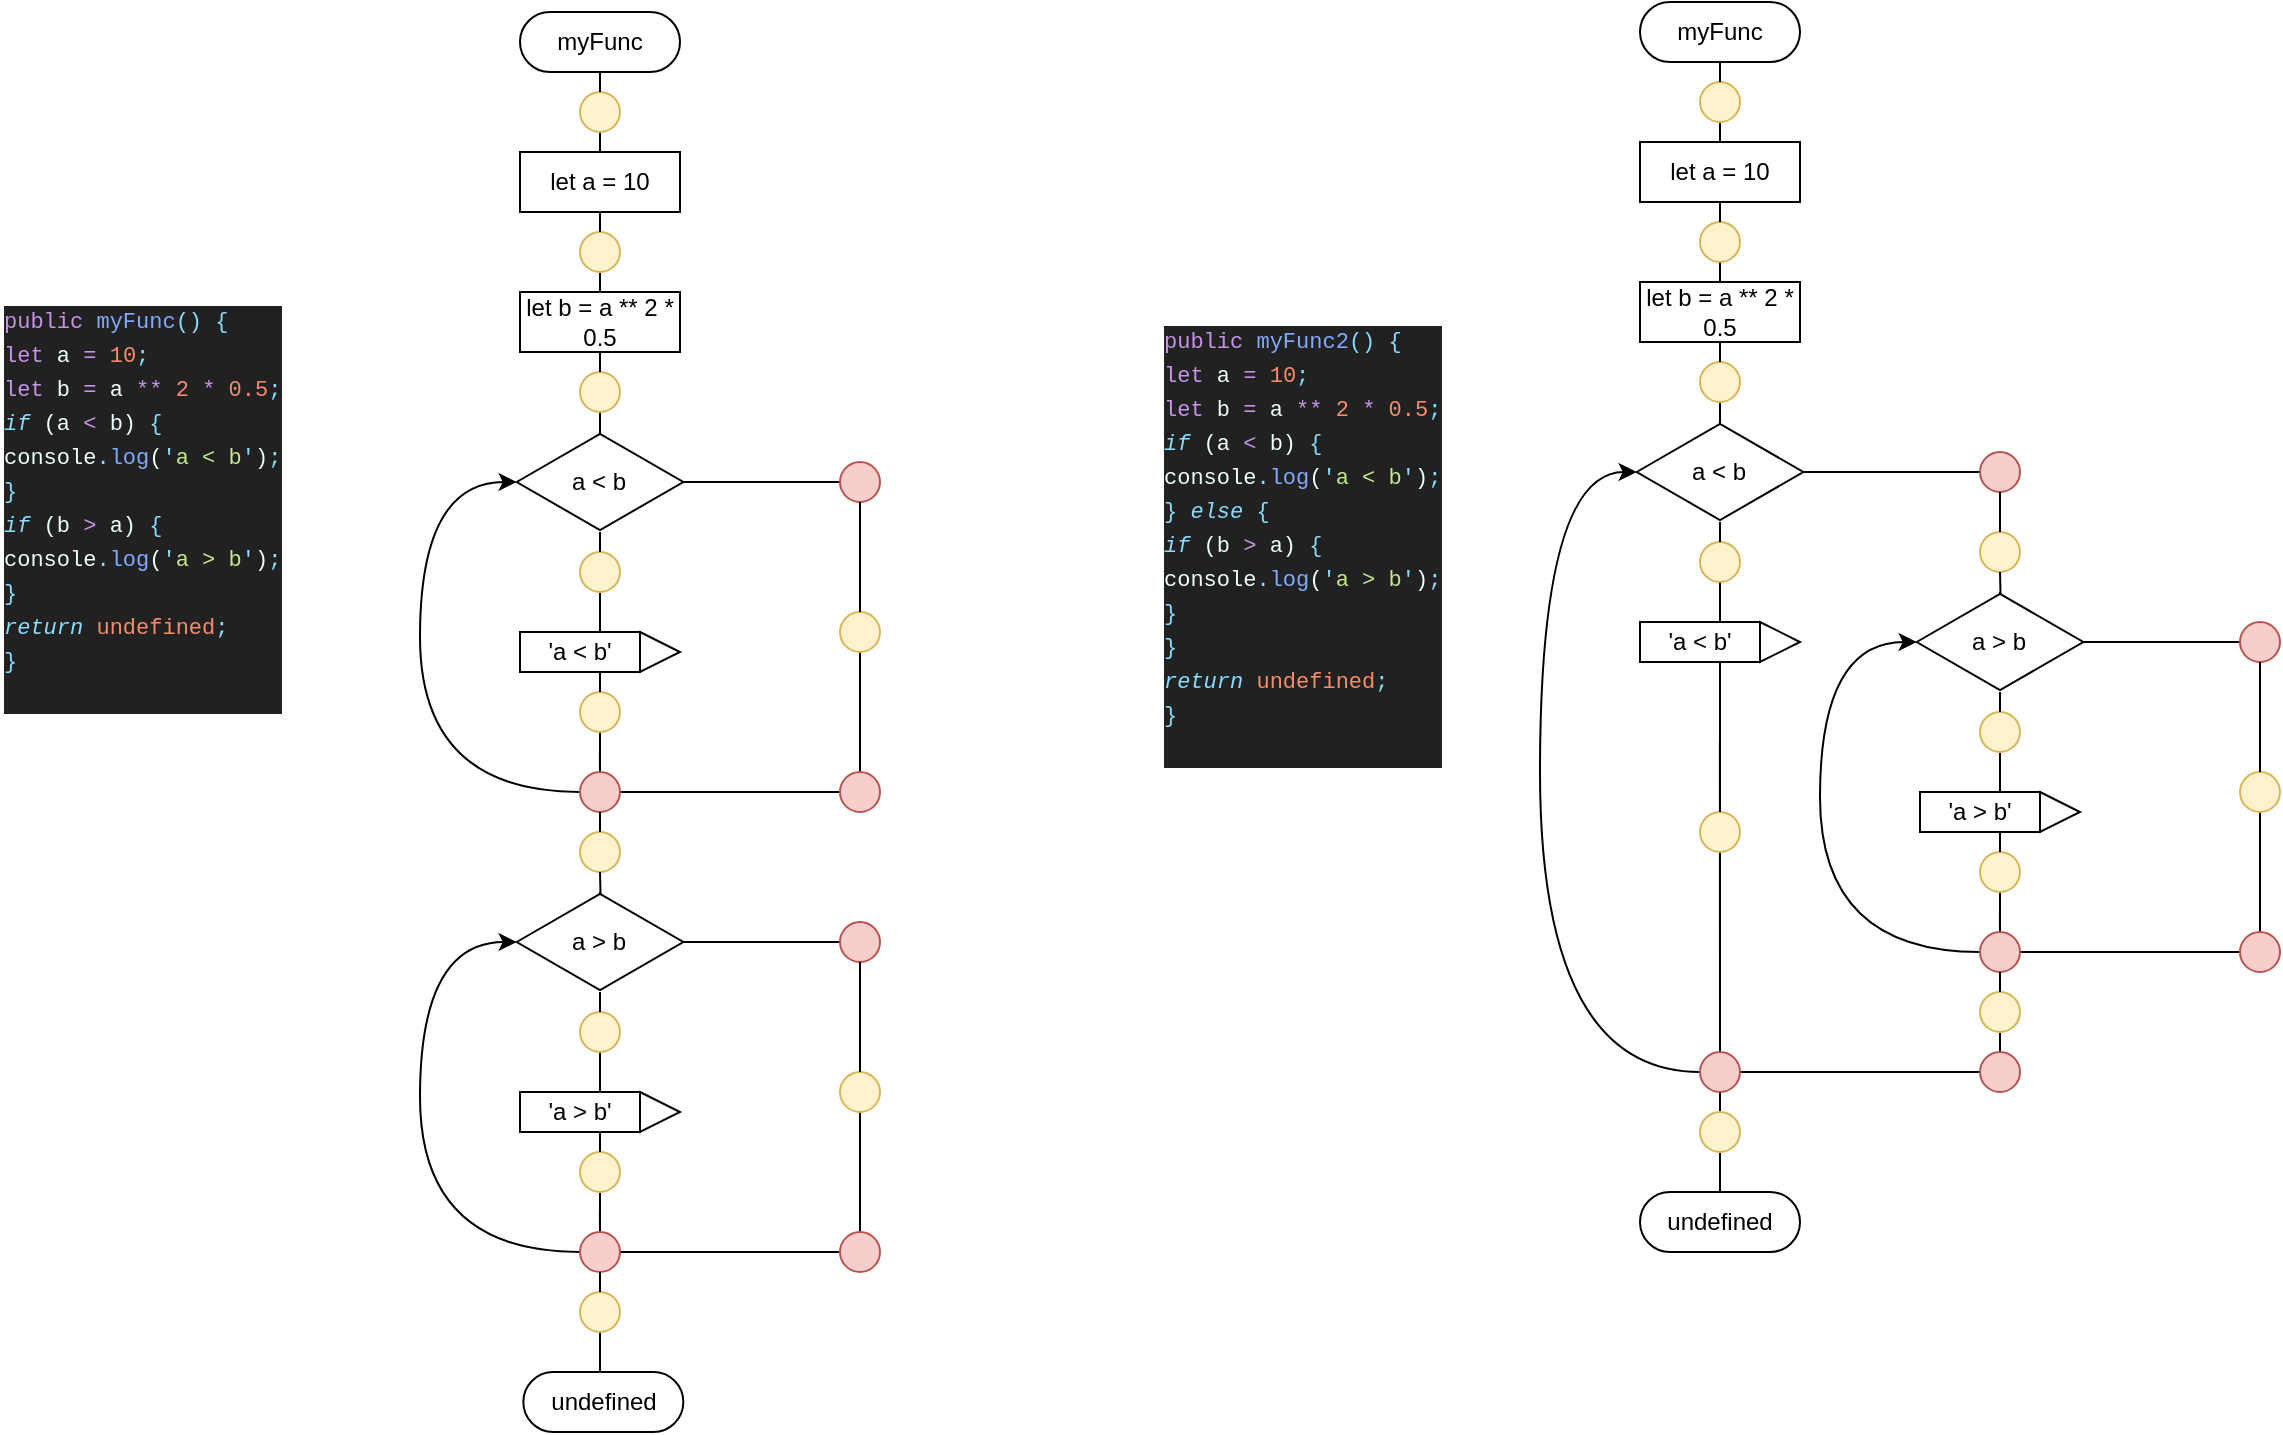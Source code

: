 <mxfile version="14.5.1" type="device"><diagram id="MIdpsOa_3Gf27ojqqPYq" name="Страница 1"><mxGraphModel dx="763" dy="550" grid="1" gridSize="10" guides="1" tooltips="1" connect="1" arrows="1" fold="1" page="1" pageScale="1" pageWidth="827" pageHeight="1169" math="0" shadow="0"><root><mxCell id="0"/><mxCell id="1" parent="0"/><mxCell id="DIQ6RDoOqXOrWwITK0I9-19" value="&lt;br&gt;" style="text;html=1;align=center;verticalAlign=middle;resizable=0;points=[];autosize=1;" vertex="1" parent="1"><mxGeometry x="240" y="540" width="20" height="20" as="geometry"/></mxCell><mxCell id="DIQ6RDoOqXOrWwITK0I9-24" style="edgeStyle=orthogonalEdgeStyle;rounded=0;orthogonalLoop=1;jettySize=auto;html=1;endArrow=none;endFill=0;" edge="1" parent="1" source="DIQ6RDoOqXOrWwITK0I9-25" target="DIQ6RDoOqXOrWwITK0I9-23"><mxGeometry relative="1" as="geometry"/></mxCell><mxCell id="DIQ6RDoOqXOrWwITK0I9-22" value="myFunc" style="rounded=1;whiteSpace=wrap;html=1;arcSize=50;" vertex="1" parent="1"><mxGeometry x="440" y="410" width="80" height="30" as="geometry"/></mxCell><mxCell id="DIQ6RDoOqXOrWwITK0I9-23" value="let a = 10" style="rounded=0;whiteSpace=wrap;html=1;" vertex="1" parent="1"><mxGeometry x="440" y="480" width="80" height="30" as="geometry"/></mxCell><mxCell id="DIQ6RDoOqXOrWwITK0I9-25" value="" style="ellipse;whiteSpace=wrap;html=1;aspect=fixed;fillColor=#fff2cc;strokeColor=#d6b656;" vertex="1" parent="1"><mxGeometry x="470" y="450" width="20" height="20" as="geometry"/></mxCell><mxCell id="DIQ6RDoOqXOrWwITK0I9-26" style="edgeStyle=orthogonalEdgeStyle;rounded=0;orthogonalLoop=1;jettySize=auto;html=1;endArrow=none;endFill=0;" edge="1" parent="1" source="DIQ6RDoOqXOrWwITK0I9-22" target="DIQ6RDoOqXOrWwITK0I9-25"><mxGeometry relative="1" as="geometry"><mxPoint x="480.0" y="440" as="sourcePoint"/><mxPoint x="480.0" y="480" as="targetPoint"/><Array as="points"><mxPoint x="480" y="440"/><mxPoint x="480" y="440"/></Array></mxGeometry></mxCell><mxCell id="DIQ6RDoOqXOrWwITK0I9-31" style="edgeStyle=orthogonalEdgeStyle;rounded=0;orthogonalLoop=1;jettySize=auto;html=1;endArrow=none;endFill=0;" edge="1" parent="1" source="DIQ6RDoOqXOrWwITK0I9-33" target="DIQ6RDoOqXOrWwITK0I9-32"><mxGeometry relative="1" as="geometry"/></mxCell><mxCell id="DIQ6RDoOqXOrWwITK0I9-32" value="let b = a ** 2 * 0.5" style="rounded=0;whiteSpace=wrap;html=1;" vertex="1" parent="1"><mxGeometry x="440" y="550" width="80" height="30" as="geometry"/></mxCell><mxCell id="DIQ6RDoOqXOrWwITK0I9-33" value="" style="ellipse;whiteSpace=wrap;html=1;aspect=fixed;fillColor=#fff2cc;strokeColor=#d6b656;" vertex="1" parent="1"><mxGeometry x="470" y="520" width="20" height="20" as="geometry"/></mxCell><mxCell id="DIQ6RDoOqXOrWwITK0I9-34" style="edgeStyle=orthogonalEdgeStyle;rounded=0;orthogonalLoop=1;jettySize=auto;html=1;endArrow=none;endFill=0;" edge="1" parent="1" target="DIQ6RDoOqXOrWwITK0I9-33"><mxGeometry relative="1" as="geometry"><mxPoint x="480.01" y="510" as="sourcePoint"/><mxPoint x="480.0" y="550" as="targetPoint"/><Array as="points"><mxPoint x="480" y="510"/><mxPoint x="480" y="510"/></Array></mxGeometry></mxCell><mxCell id="DIQ6RDoOqXOrWwITK0I9-37" style="edgeStyle=orthogonalEdgeStyle;rounded=0;orthogonalLoop=1;jettySize=auto;html=1;endArrow=none;endFill=0;" edge="1" parent="1" source="DIQ6RDoOqXOrWwITK0I9-35" target="DIQ6RDoOqXOrWwITK0I9-21"><mxGeometry relative="1" as="geometry"/></mxCell><mxCell id="DIQ6RDoOqXOrWwITK0I9-35" value="" style="ellipse;whiteSpace=wrap;html=1;aspect=fixed;fillColor=#fff2cc;strokeColor=#d6b656;" vertex="1" parent="1"><mxGeometry x="470" y="590" width="20" height="20" as="geometry"/></mxCell><mxCell id="DIQ6RDoOqXOrWwITK0I9-36" style="edgeStyle=orthogonalEdgeStyle;rounded=0;orthogonalLoop=1;jettySize=auto;html=1;endArrow=none;endFill=0;" edge="1" parent="1" target="DIQ6RDoOqXOrWwITK0I9-35"><mxGeometry relative="1" as="geometry"><mxPoint x="480.01" y="580" as="sourcePoint"/><mxPoint x="480.0" y="620" as="targetPoint"/><Array as="points"><mxPoint x="480" y="580"/><mxPoint x="480" y="580"/></Array></mxGeometry></mxCell><mxCell id="DIQ6RDoOqXOrWwITK0I9-61" value="" style="edgeStyle=orthogonalEdgeStyle;rounded=0;orthogonalLoop=1;jettySize=auto;html=1;endArrow=none;endFill=0;" edge="1" parent="1" source="DIQ6RDoOqXOrWwITK0I9-21"><mxGeometry relative="1" as="geometry"><mxPoint x="601.67" y="645" as="targetPoint"/></mxGeometry></mxCell><mxCell id="DIQ6RDoOqXOrWwITK0I9-21" value="a &amp;lt; b" style="html=1;whiteSpace=wrap;aspect=fixed;shape=isoRectangle;" vertex="1" parent="1"><mxGeometry x="438.34" y="620" width="83.33" height="50" as="geometry"/></mxCell><mxCell id="DIQ6RDoOqXOrWwITK0I9-38" style="edgeStyle=orthogonalEdgeStyle;rounded=0;orthogonalLoop=1;jettySize=auto;html=1;endArrow=none;endFill=0;" edge="1" parent="1" source="DIQ6RDoOqXOrWwITK0I9-40"><mxGeometry relative="1" as="geometry"><mxPoint x="480.0" y="710" as="targetPoint"/></mxGeometry></mxCell><mxCell id="DIQ6RDoOqXOrWwITK0I9-40" value="" style="ellipse;whiteSpace=wrap;html=1;aspect=fixed;fillColor=#fff2cc;strokeColor=#d6b656;" vertex="1" parent="1"><mxGeometry x="470" y="680" width="20" height="20" as="geometry"/></mxCell><mxCell id="DIQ6RDoOqXOrWwITK0I9-41" style="edgeStyle=orthogonalEdgeStyle;rounded=0;orthogonalLoop=1;jettySize=auto;html=1;endArrow=none;endFill=0;" edge="1" parent="1" target="DIQ6RDoOqXOrWwITK0I9-40"><mxGeometry relative="1" as="geometry"><mxPoint x="480.01" y="670" as="sourcePoint"/><mxPoint x="480.0" y="710" as="targetPoint"/><Array as="points"><mxPoint x="480" y="670"/><mxPoint x="480" y="670"/></Array></mxGeometry></mxCell><mxCell id="DIQ6RDoOqXOrWwITK0I9-42" style="edgeStyle=orthogonalEdgeStyle;rounded=0;orthogonalLoop=1;jettySize=auto;html=1;endArrow=none;endFill=0;" edge="1" parent="1" source="DIQ6RDoOqXOrWwITK0I9-43"><mxGeometry relative="1" as="geometry"><mxPoint x="479.952" y="780" as="targetPoint"/></mxGeometry></mxCell><mxCell id="DIQ6RDoOqXOrWwITK0I9-43" value="" style="ellipse;whiteSpace=wrap;html=1;aspect=fixed;fillColor=#fff2cc;strokeColor=#d6b656;" vertex="1" parent="1"><mxGeometry x="470" y="750" width="20" height="20" as="geometry"/></mxCell><mxCell id="DIQ6RDoOqXOrWwITK0I9-44" style="edgeStyle=orthogonalEdgeStyle;rounded=0;orthogonalLoop=1;jettySize=auto;html=1;endArrow=none;endFill=0;" edge="1" parent="1" target="DIQ6RDoOqXOrWwITK0I9-43"><mxGeometry relative="1" as="geometry"><mxPoint x="480.01" y="740" as="sourcePoint"/><mxPoint x="480.0" y="780" as="targetPoint"/><Array as="points"><mxPoint x="480" y="740"/><mxPoint x="480" y="740"/></Array></mxGeometry></mxCell><mxCell id="DIQ6RDoOqXOrWwITK0I9-45" value="'a &amp;lt; b'" style="rounded=0;whiteSpace=wrap;html=1;" vertex="1" parent="1"><mxGeometry x="440" y="720" width="60" height="20" as="geometry"/></mxCell><mxCell id="DIQ6RDoOqXOrWwITK0I9-46" value="" style="triangle;whiteSpace=wrap;html=1;" vertex="1" parent="1"><mxGeometry x="500" y="720" width="20" height="20" as="geometry"/></mxCell><mxCell id="DIQ6RDoOqXOrWwITK0I9-67" style="edgeStyle=orthogonalEdgeStyle;rounded=0;orthogonalLoop=1;jettySize=auto;html=1;endArrow=none;endFill=0;" edge="1" parent="1" source="DIQ6RDoOqXOrWwITK0I9-59" target="DIQ6RDoOqXOrWwITK0I9-66"><mxGeometry relative="1" as="geometry"/></mxCell><mxCell id="DIQ6RDoOqXOrWwITK0I9-68" style="edgeStyle=orthogonalEdgeStyle;orthogonalLoop=1;jettySize=auto;html=1;endArrow=classic;endFill=1;curved=1;" edge="1" parent="1" source="DIQ6RDoOqXOrWwITK0I9-59" target="DIQ6RDoOqXOrWwITK0I9-21"><mxGeometry relative="1" as="geometry"><Array as="points"><mxPoint x="390" y="800"/><mxPoint x="390" y="645"/></Array></mxGeometry></mxCell><mxCell id="DIQ6RDoOqXOrWwITK0I9-59" value="" style="ellipse;whiteSpace=wrap;html=1;aspect=fixed;fillColor=#f8cecc;strokeColor=#b85450;" vertex="1" parent="1"><mxGeometry x="470" y="790" width="20" height="20" as="geometry"/></mxCell><mxCell id="DIQ6RDoOqXOrWwITK0I9-62" value="" style="ellipse;whiteSpace=wrap;html=1;aspect=fixed;fillColor=#f8cecc;strokeColor=#b85450;" vertex="1" parent="1"><mxGeometry x="600" y="635" width="20" height="20" as="geometry"/></mxCell><mxCell id="DIQ6RDoOqXOrWwITK0I9-63" style="edgeStyle=orthogonalEdgeStyle;rounded=0;orthogonalLoop=1;jettySize=auto;html=1;endArrow=none;endFill=0;" edge="1" parent="1" source="DIQ6RDoOqXOrWwITK0I9-64"><mxGeometry relative="1" as="geometry"><mxPoint x="610" y="720" as="targetPoint"/><Array as="points"><mxPoint x="610" y="800"/><mxPoint x="610" y="800"/></Array></mxGeometry></mxCell><mxCell id="DIQ6RDoOqXOrWwITK0I9-64" value="" style="ellipse;whiteSpace=wrap;html=1;aspect=fixed;fillColor=#fff2cc;strokeColor=#d6b656;" vertex="1" parent="1"><mxGeometry x="600" y="710" width="20" height="20" as="geometry"/></mxCell><mxCell id="DIQ6RDoOqXOrWwITK0I9-65" style="edgeStyle=orthogonalEdgeStyle;rounded=0;orthogonalLoop=1;jettySize=auto;html=1;endArrow=none;endFill=0;" edge="1" parent="1" target="DIQ6RDoOqXOrWwITK0I9-64" source="DIQ6RDoOqXOrWwITK0I9-62"><mxGeometry relative="1" as="geometry"><mxPoint x="610.01" y="680" as="sourcePoint"/><mxPoint x="610.0" y="720" as="targetPoint"/><Array as="points"/></mxGeometry></mxCell><mxCell id="DIQ6RDoOqXOrWwITK0I9-66" value="" style="ellipse;whiteSpace=wrap;html=1;aspect=fixed;fillColor=#f8cecc;strokeColor=#b85450;" vertex="1" parent="1"><mxGeometry x="600" y="790" width="20" height="20" as="geometry"/></mxCell><mxCell id="DIQ6RDoOqXOrWwITK0I9-69" value="&lt;meta charset=&quot;utf-8&quot;&gt;&lt;div style=&quot;color: rgb(238, 255, 255); background-color: rgb(33, 33, 33); font-family: menlo, monaco, &amp;quot;courier new&amp;quot;, monospace; font-weight: normal; font-size: 11px; line-height: 17px;&quot;&gt;&lt;div&gt;&lt;span style=&quot;color: #eeffff&quot;&gt;    &lt;/span&gt;&lt;span style=&quot;color: #c792ea&quot;&gt;public&lt;/span&gt;&lt;span style=&quot;color: #eeffff&quot;&gt; &lt;/span&gt;&lt;span style=&quot;color: #82aaff&quot;&gt;myFunc&lt;/span&gt;&lt;span style=&quot;color: #89ddff&quot;&gt;()&lt;/span&gt;&lt;span style=&quot;color: #eeffff&quot;&gt; &lt;/span&gt;&lt;span style=&quot;color: #89ddff&quot;&gt;{&lt;/span&gt;&lt;/div&gt;&lt;div&gt;&lt;span style=&quot;color: #eeffff&quot;&gt;        &lt;/span&gt;&lt;span style=&quot;color: #c792ea&quot;&gt;let&lt;/span&gt;&lt;span style=&quot;color: #eeffff&quot;&gt; a &lt;/span&gt;&lt;span style=&quot;color: #c792ea&quot;&gt;=&lt;/span&gt;&lt;span style=&quot;color: #eeffff&quot;&gt; &lt;/span&gt;&lt;span style=&quot;color: #f78c6c&quot;&gt;10&lt;/span&gt;&lt;span style=&quot;color: #89ddff&quot;&gt;;&lt;/span&gt;&lt;/div&gt;&lt;div&gt;&lt;span style=&quot;color: #eeffff&quot;&gt;        &lt;/span&gt;&lt;span style=&quot;color: #c792ea&quot;&gt;let&lt;/span&gt;&lt;span style=&quot;color: #eeffff&quot;&gt; b &lt;/span&gt;&lt;span style=&quot;color: #c792ea&quot;&gt;=&lt;/span&gt;&lt;span style=&quot;color: #eeffff&quot;&gt; a &lt;/span&gt;&lt;span style=&quot;color: #c792ea&quot;&gt;**&lt;/span&gt;&lt;span style=&quot;color: #eeffff&quot;&gt; &lt;/span&gt;&lt;span style=&quot;color: #f78c6c&quot;&gt;2&lt;/span&gt;&lt;span style=&quot;color: #eeffff&quot;&gt; &lt;/span&gt;&lt;span style=&quot;color: #c792ea&quot;&gt;*&lt;/span&gt;&lt;span style=&quot;color: #eeffff&quot;&gt; &lt;/span&gt;&lt;span style=&quot;color: #f78c6c&quot;&gt;0.5&lt;/span&gt;&lt;span style=&quot;color: #89ddff&quot;&gt;;&lt;/span&gt;&lt;/div&gt;&lt;div&gt;&lt;span style=&quot;color: #eeffff&quot;&gt;        &lt;/span&gt;&lt;span style=&quot;color: #89ddff ; font-style: italic&quot;&gt;if&lt;/span&gt;&lt;span style=&quot;color: #eeffff&quot;&gt; (a &lt;/span&gt;&lt;span style=&quot;color: #c792ea&quot;&gt;&amp;lt;&lt;/span&gt;&lt;span style=&quot;color: #eeffff&quot;&gt; b) &lt;/span&gt;&lt;span style=&quot;color: #89ddff&quot;&gt;{&lt;/span&gt;&lt;/div&gt;&lt;div&gt;&lt;span style=&quot;color: #eeffff&quot;&gt;            console&lt;/span&gt;&lt;span style=&quot;color: #89ddff&quot;&gt;.&lt;/span&gt;&lt;span style=&quot;color: #82aaff&quot;&gt;log&lt;/span&gt;&lt;span style=&quot;color: #eeffff&quot;&gt;(&lt;/span&gt;&lt;span style=&quot;color: #89ddff&quot;&gt;'&lt;/span&gt;&lt;span style=&quot;color: #c3e88d&quot;&gt;a &amp;lt; b&lt;/span&gt;&lt;span style=&quot;color: #89ddff&quot;&gt;'&lt;/span&gt;&lt;span style=&quot;color: #eeffff&quot;&gt;)&lt;/span&gt;&lt;span style=&quot;color: #89ddff&quot;&gt;;&lt;/span&gt;&lt;span style=&quot;color: #eeffff&quot;&gt;       &lt;/span&gt;&lt;/div&gt;&lt;div&gt;&lt;span style=&quot;color: #eeffff&quot;&gt;        &lt;/span&gt;&lt;span style=&quot;color: #89ddff&quot;&gt;}&lt;/span&gt;&lt;/div&gt;&lt;div&gt;&lt;span style=&quot;color: #eeffff&quot;&gt;        &lt;/span&gt;&lt;span style=&quot;color: #89ddff ; font-style: italic&quot;&gt;if&lt;/span&gt;&lt;span style=&quot;color: #eeffff&quot;&gt; (b  &lt;/span&gt;&lt;span style=&quot;color: #c792ea&quot;&gt;&amp;gt;&lt;/span&gt;&lt;span style=&quot;color: #eeffff&quot;&gt; a) &lt;/span&gt;&lt;span style=&quot;color: #89ddff&quot;&gt;{&lt;/span&gt;&lt;/div&gt;&lt;div&gt;&lt;span style=&quot;color: #eeffff&quot;&gt;            console&lt;/span&gt;&lt;span style=&quot;color: #89ddff&quot;&gt;.&lt;/span&gt;&lt;span style=&quot;color: #82aaff&quot;&gt;log&lt;/span&gt;&lt;span style=&quot;color: #eeffff&quot;&gt;(&lt;/span&gt;&lt;span style=&quot;color: #89ddff&quot;&gt;'&lt;/span&gt;&lt;span style=&quot;color: #c3e88d&quot;&gt;a &amp;gt; b&lt;/span&gt;&lt;span style=&quot;color: #89ddff&quot;&gt;'&lt;/span&gt;&lt;span style=&quot;color: #eeffff&quot;&gt;)&lt;/span&gt;&lt;span style=&quot;color: #89ddff&quot;&gt;;&lt;/span&gt;&lt;/div&gt;&lt;div&gt;&lt;span style=&quot;color: #eeffff&quot;&gt;        &lt;/span&gt;&lt;span style=&quot;color: #89ddff&quot;&gt;}&lt;/span&gt;&lt;span style=&quot;color: #eeffff&quot;&gt; &lt;/span&gt;&lt;/div&gt;&lt;div&gt;&lt;span style=&quot;color: #eeffff&quot;&gt;        &lt;/span&gt;&lt;span style=&quot;color: #89ddff ; font-style: italic&quot;&gt;return&lt;/span&gt;&lt;span style=&quot;color: #eeffff&quot;&gt; &lt;/span&gt;&lt;span style=&quot;color: #f78c6c&quot;&gt;undefined&lt;/span&gt;&lt;span style=&quot;color: #89ddff&quot;&gt;;&lt;/span&gt;&lt;/div&gt;&lt;div&gt;&lt;span style=&quot;color: #eeffff&quot;&gt;    &lt;/span&gt;&lt;span style=&quot;color: #89ddff&quot;&gt;}&lt;/span&gt;&lt;/div&gt;&lt;br&gt;&lt;/div&gt;" style="text;whiteSpace=wrap;html=1;" vertex="1" parent="1"><mxGeometry x="180" y="550" width="160" height="220" as="geometry"/></mxCell><mxCell id="DIQ6RDoOqXOrWwITK0I9-71" value="" style="ellipse;whiteSpace=wrap;html=1;aspect=fixed;fillColor=#fff2cc;strokeColor=#d6b656;" vertex="1" parent="1"><mxGeometry x="470" y="820" width="20" height="20" as="geometry"/></mxCell><mxCell id="DIQ6RDoOqXOrWwITK0I9-72" style="edgeStyle=orthogonalEdgeStyle;rounded=0;orthogonalLoop=1;jettySize=auto;html=1;endArrow=none;endFill=0;" edge="1" parent="1" target="DIQ6RDoOqXOrWwITK0I9-71"><mxGeometry relative="1" as="geometry"><mxPoint x="480.01" y="810" as="sourcePoint"/><mxPoint x="480.0" y="850" as="targetPoint"/><Array as="points"><mxPoint x="480" y="810"/><mxPoint x="480" y="810"/></Array></mxGeometry></mxCell><mxCell id="DIQ6RDoOqXOrWwITK0I9-73" style="edgeStyle=orthogonalEdgeStyle;rounded=0;orthogonalLoop=1;jettySize=auto;html=1;endArrow=none;endFill=0;" edge="1" parent="1" target="DIQ6RDoOqXOrWwITK0I9-75"><mxGeometry relative="1" as="geometry"><mxPoint x="480" y="840" as="sourcePoint"/></mxGeometry></mxCell><mxCell id="DIQ6RDoOqXOrWwITK0I9-74" value="" style="edgeStyle=orthogonalEdgeStyle;rounded=0;orthogonalLoop=1;jettySize=auto;html=1;endArrow=none;endFill=0;" edge="1" parent="1" source="DIQ6RDoOqXOrWwITK0I9-75"><mxGeometry relative="1" as="geometry"><mxPoint x="601.67" y="875" as="targetPoint"/></mxGeometry></mxCell><mxCell id="DIQ6RDoOqXOrWwITK0I9-75" value="a &amp;gt; b" style="html=1;whiteSpace=wrap;aspect=fixed;shape=isoRectangle;" vertex="1" parent="1"><mxGeometry x="438.34" y="850" width="83.33" height="50" as="geometry"/></mxCell><mxCell id="DIQ6RDoOqXOrWwITK0I9-76" style="edgeStyle=orthogonalEdgeStyle;rounded=0;orthogonalLoop=1;jettySize=auto;html=1;endArrow=none;endFill=0;" edge="1" parent="1" source="DIQ6RDoOqXOrWwITK0I9-77"><mxGeometry relative="1" as="geometry"><mxPoint x="480" y="940" as="targetPoint"/></mxGeometry></mxCell><mxCell id="DIQ6RDoOqXOrWwITK0I9-77" value="" style="ellipse;whiteSpace=wrap;html=1;aspect=fixed;fillColor=#fff2cc;strokeColor=#d6b656;" vertex="1" parent="1"><mxGeometry x="470" y="910" width="20" height="20" as="geometry"/></mxCell><mxCell id="DIQ6RDoOqXOrWwITK0I9-78" style="edgeStyle=orthogonalEdgeStyle;rounded=0;orthogonalLoop=1;jettySize=auto;html=1;endArrow=none;endFill=0;" edge="1" parent="1" target="DIQ6RDoOqXOrWwITK0I9-77"><mxGeometry relative="1" as="geometry"><mxPoint x="480.01" y="900" as="sourcePoint"/><mxPoint x="480.0" y="940" as="targetPoint"/><Array as="points"><mxPoint x="480" y="900"/><mxPoint x="480" y="900"/></Array></mxGeometry></mxCell><mxCell id="DIQ6RDoOqXOrWwITK0I9-79" style="edgeStyle=orthogonalEdgeStyle;rounded=0;orthogonalLoop=1;jettySize=auto;html=1;endArrow=none;endFill=0;" edge="1" parent="1" source="DIQ6RDoOqXOrWwITK0I9-80"><mxGeometry relative="1" as="geometry"><mxPoint x="479.952" y="1010" as="targetPoint"/></mxGeometry></mxCell><mxCell id="DIQ6RDoOqXOrWwITK0I9-80" value="" style="ellipse;whiteSpace=wrap;html=1;aspect=fixed;fillColor=#fff2cc;strokeColor=#d6b656;" vertex="1" parent="1"><mxGeometry x="470" y="980" width="20" height="20" as="geometry"/></mxCell><mxCell id="DIQ6RDoOqXOrWwITK0I9-81" style="edgeStyle=orthogonalEdgeStyle;rounded=0;orthogonalLoop=1;jettySize=auto;html=1;endArrow=none;endFill=0;" edge="1" parent="1" target="DIQ6RDoOqXOrWwITK0I9-80"><mxGeometry relative="1" as="geometry"><mxPoint x="480.01" y="970" as="sourcePoint"/><mxPoint x="480.0" y="1010" as="targetPoint"/><Array as="points"><mxPoint x="480" y="970"/><mxPoint x="480" y="970"/></Array></mxGeometry></mxCell><mxCell id="DIQ6RDoOqXOrWwITK0I9-82" value="'a &amp;gt; b'" style="rounded=0;whiteSpace=wrap;html=1;" vertex="1" parent="1"><mxGeometry x="440" y="950" width="60" height="20" as="geometry"/></mxCell><mxCell id="DIQ6RDoOqXOrWwITK0I9-83" value="" style="triangle;whiteSpace=wrap;html=1;" vertex="1" parent="1"><mxGeometry x="500" y="950" width="20" height="20" as="geometry"/></mxCell><mxCell id="DIQ6RDoOqXOrWwITK0I9-84" style="edgeStyle=orthogonalEdgeStyle;rounded=0;orthogonalLoop=1;jettySize=auto;html=1;endArrow=none;endFill=0;" edge="1" parent="1" source="DIQ6RDoOqXOrWwITK0I9-86" target="DIQ6RDoOqXOrWwITK0I9-91"><mxGeometry relative="1" as="geometry"/></mxCell><mxCell id="DIQ6RDoOqXOrWwITK0I9-85" style="edgeStyle=orthogonalEdgeStyle;orthogonalLoop=1;jettySize=auto;html=1;endArrow=classic;endFill=1;curved=1;" edge="1" parent="1" source="DIQ6RDoOqXOrWwITK0I9-86" target="DIQ6RDoOqXOrWwITK0I9-75"><mxGeometry relative="1" as="geometry"><Array as="points"><mxPoint x="390" y="1030"/><mxPoint x="390" y="875"/></Array></mxGeometry></mxCell><mxCell id="DIQ6RDoOqXOrWwITK0I9-86" value="" style="ellipse;whiteSpace=wrap;html=1;aspect=fixed;fillColor=#f8cecc;strokeColor=#b85450;" vertex="1" parent="1"><mxGeometry x="470" y="1020" width="20" height="20" as="geometry"/></mxCell><mxCell id="DIQ6RDoOqXOrWwITK0I9-87" value="" style="ellipse;whiteSpace=wrap;html=1;aspect=fixed;fillColor=#f8cecc;strokeColor=#b85450;" vertex="1" parent="1"><mxGeometry x="600" y="865" width="20" height="20" as="geometry"/></mxCell><mxCell id="DIQ6RDoOqXOrWwITK0I9-88" style="edgeStyle=orthogonalEdgeStyle;rounded=0;orthogonalLoop=1;jettySize=auto;html=1;endArrow=none;endFill=0;" edge="1" parent="1" source="DIQ6RDoOqXOrWwITK0I9-89"><mxGeometry relative="1" as="geometry"><mxPoint x="610" y="950" as="targetPoint"/><Array as="points"><mxPoint x="610" y="1030"/><mxPoint x="610" y="1030"/></Array></mxGeometry></mxCell><mxCell id="DIQ6RDoOqXOrWwITK0I9-89" value="" style="ellipse;whiteSpace=wrap;html=1;aspect=fixed;fillColor=#fff2cc;strokeColor=#d6b656;" vertex="1" parent="1"><mxGeometry x="600" y="940" width="20" height="20" as="geometry"/></mxCell><mxCell id="DIQ6RDoOqXOrWwITK0I9-90" style="edgeStyle=orthogonalEdgeStyle;rounded=0;orthogonalLoop=1;jettySize=auto;html=1;endArrow=none;endFill=0;" edge="1" parent="1" source="DIQ6RDoOqXOrWwITK0I9-87" target="DIQ6RDoOqXOrWwITK0I9-89"><mxGeometry relative="1" as="geometry"><mxPoint x="610.01" y="910" as="sourcePoint"/><mxPoint x="610.0" y="950" as="targetPoint"/><Array as="points"/></mxGeometry></mxCell><mxCell id="DIQ6RDoOqXOrWwITK0I9-91" value="" style="ellipse;whiteSpace=wrap;html=1;aspect=fixed;fillColor=#f8cecc;strokeColor=#b85450;" vertex="1" parent="1"><mxGeometry x="600" y="1020" width="20" height="20" as="geometry"/></mxCell><mxCell id="DIQ6RDoOqXOrWwITK0I9-92" style="edgeStyle=orthogonalEdgeStyle;rounded=0;orthogonalLoop=1;jettySize=auto;html=1;endArrow=none;endFill=0;" edge="1" parent="1" source="DIQ6RDoOqXOrWwITK0I9-93"><mxGeometry relative="1" as="geometry"><mxPoint x="480" y="1080" as="targetPoint"/><Array as="points"><mxPoint x="480" y="1090"/><mxPoint x="480" y="1090"/></Array></mxGeometry></mxCell><mxCell id="DIQ6RDoOqXOrWwITK0I9-93" value="" style="ellipse;whiteSpace=wrap;html=1;aspect=fixed;fillColor=#fff2cc;strokeColor=#d6b656;" vertex="1" parent="1"><mxGeometry x="470" y="1050" width="20" height="20" as="geometry"/></mxCell><mxCell id="DIQ6RDoOqXOrWwITK0I9-94" style="edgeStyle=orthogonalEdgeStyle;rounded=0;orthogonalLoop=1;jettySize=auto;html=1;endArrow=none;endFill=0;" edge="1" parent="1" target="DIQ6RDoOqXOrWwITK0I9-93"><mxGeometry relative="1" as="geometry"><mxPoint x="480.01" y="1040" as="sourcePoint"/><mxPoint x="480.0" y="1080" as="targetPoint"/><Array as="points"><mxPoint x="480" y="1040"/><mxPoint x="480" y="1040"/></Array></mxGeometry></mxCell><mxCell id="DIQ6RDoOqXOrWwITK0I9-95" value="undefined" style="rounded=1;whiteSpace=wrap;html=1;arcSize=50;" vertex="1" parent="1"><mxGeometry x="441.67" y="1090" width="80" height="30" as="geometry"/></mxCell><mxCell id="DIQ6RDoOqXOrWwITK0I9-96" value="&lt;meta charset=&quot;utf-8&quot;&gt;&lt;div style=&quot;color: rgb(238, 255, 255); background-color: rgb(33, 33, 33); font-family: menlo, monaco, &amp;quot;courier new&amp;quot;, monospace; font-weight: normal; font-size: 11px; line-height: 17px;&quot;&gt;&lt;div&gt;&lt;span style=&quot;color: #eeffff&quot;&gt;    &lt;/span&gt;&lt;span style=&quot;color: #c792ea&quot;&gt;public&lt;/span&gt;&lt;span style=&quot;color: #eeffff&quot;&gt; &lt;/span&gt;&lt;span style=&quot;color: #82aaff&quot;&gt;myFunc2&lt;/span&gt;&lt;span style=&quot;color: #89ddff&quot;&gt;()&lt;/span&gt;&lt;span style=&quot;color: #eeffff&quot;&gt; &lt;/span&gt;&lt;span style=&quot;color: #89ddff&quot;&gt;{&lt;/span&gt;&lt;/div&gt;&lt;div&gt;&lt;span style=&quot;color: #eeffff&quot;&gt;        &lt;/span&gt;&lt;span style=&quot;color: #c792ea&quot;&gt;let&lt;/span&gt;&lt;span style=&quot;color: #eeffff&quot;&gt; a &lt;/span&gt;&lt;span style=&quot;color: #c792ea&quot;&gt;=&lt;/span&gt;&lt;span style=&quot;color: #eeffff&quot;&gt; &lt;/span&gt;&lt;span style=&quot;color: #f78c6c&quot;&gt;10&lt;/span&gt;&lt;span style=&quot;color: #89ddff&quot;&gt;;&lt;/span&gt;&lt;/div&gt;&lt;div&gt;&lt;span style=&quot;color: #eeffff&quot;&gt;        &lt;/span&gt;&lt;span style=&quot;color: #c792ea&quot;&gt;let&lt;/span&gt;&lt;span style=&quot;color: #eeffff&quot;&gt; b &lt;/span&gt;&lt;span style=&quot;color: #c792ea&quot;&gt;=&lt;/span&gt;&lt;span style=&quot;color: #eeffff&quot;&gt; a &lt;/span&gt;&lt;span style=&quot;color: #c792ea&quot;&gt;**&lt;/span&gt;&lt;span style=&quot;color: #eeffff&quot;&gt; &lt;/span&gt;&lt;span style=&quot;color: #f78c6c&quot;&gt;2&lt;/span&gt;&lt;span style=&quot;color: #eeffff&quot;&gt; &lt;/span&gt;&lt;span style=&quot;color: #c792ea&quot;&gt;*&lt;/span&gt;&lt;span style=&quot;color: #eeffff&quot;&gt; &lt;/span&gt;&lt;span style=&quot;color: #f78c6c&quot;&gt;0.5&lt;/span&gt;&lt;span style=&quot;color: #89ddff&quot;&gt;;&lt;/span&gt;&lt;/div&gt;&lt;div&gt;&lt;span style=&quot;color: #eeffff&quot;&gt;        &lt;/span&gt;&lt;span style=&quot;color: #89ddff ; font-style: italic&quot;&gt;if&lt;/span&gt;&lt;span style=&quot;color: #eeffff&quot;&gt; (a &lt;/span&gt;&lt;span style=&quot;color: #c792ea&quot;&gt;&amp;lt;&lt;/span&gt;&lt;span style=&quot;color: #eeffff&quot;&gt; b) &lt;/span&gt;&lt;span style=&quot;color: #89ddff&quot;&gt;{&lt;/span&gt;&lt;/div&gt;&lt;div&gt;&lt;span style=&quot;color: #eeffff&quot;&gt;            console&lt;/span&gt;&lt;span style=&quot;color: #89ddff&quot;&gt;.&lt;/span&gt;&lt;span style=&quot;color: #82aaff&quot;&gt;log&lt;/span&gt;&lt;span style=&quot;color: #eeffff&quot;&gt;(&lt;/span&gt;&lt;span style=&quot;color: #89ddff&quot;&gt;'&lt;/span&gt;&lt;span style=&quot;color: #c3e88d&quot;&gt;a &amp;lt; b&lt;/span&gt;&lt;span style=&quot;color: #89ddff&quot;&gt;'&lt;/span&gt;&lt;span style=&quot;color: #eeffff&quot;&gt;)&lt;/span&gt;&lt;span style=&quot;color: #89ddff&quot;&gt;;&lt;/span&gt;&lt;span style=&quot;color: #eeffff&quot;&gt;      &lt;/span&gt;&lt;/div&gt;&lt;div&gt;&lt;span style=&quot;color: #eeffff&quot;&gt;        &lt;/span&gt;&lt;span style=&quot;color: #89ddff&quot;&gt;}&lt;/span&gt;&lt;span style=&quot;color: #eeffff&quot;&gt; &lt;/span&gt;&lt;span style=&quot;color: #89ddff ; font-style: italic&quot;&gt;else&lt;/span&gt;&lt;span style=&quot;color: #eeffff&quot;&gt; &lt;/span&gt;&lt;span style=&quot;color: #89ddff&quot;&gt;{&lt;/span&gt;&lt;/div&gt;&lt;div&gt;&lt;span style=&quot;color: #eeffff&quot;&gt;            &lt;/span&gt;&lt;span style=&quot;color: #89ddff ; font-style: italic&quot;&gt;if&lt;/span&gt;&lt;span style=&quot;color: #eeffff&quot;&gt; (b  &lt;/span&gt;&lt;span style=&quot;color: #c792ea&quot;&gt;&amp;gt;&lt;/span&gt;&lt;span style=&quot;color: #eeffff&quot;&gt; a) &lt;/span&gt;&lt;span style=&quot;color: #89ddff&quot;&gt;{&lt;/span&gt;&lt;/div&gt;&lt;div&gt;&lt;span style=&quot;color: #eeffff&quot;&gt;                console&lt;/span&gt;&lt;span style=&quot;color: #89ddff&quot;&gt;.&lt;/span&gt;&lt;span style=&quot;color: #82aaff&quot;&gt;log&lt;/span&gt;&lt;span style=&quot;color: #eeffff&quot;&gt;(&lt;/span&gt;&lt;span style=&quot;color: #89ddff&quot;&gt;'&lt;/span&gt;&lt;span style=&quot;color: #c3e88d&quot;&gt;a &amp;gt; b&lt;/span&gt;&lt;span style=&quot;color: #89ddff&quot;&gt;'&lt;/span&gt;&lt;span style=&quot;color: #eeffff&quot;&gt;)&lt;/span&gt;&lt;span style=&quot;color: #89ddff&quot;&gt;;&lt;/span&gt;&lt;/div&gt;&lt;div&gt;&lt;span style=&quot;color: #eeffff&quot;&gt;            &lt;/span&gt;&lt;span style=&quot;color: #89ddff&quot;&gt;}&lt;/span&gt;&lt;span style=&quot;color: #eeffff&quot;&gt;  &lt;/span&gt;&lt;/div&gt;&lt;div&gt;&lt;span style=&quot;color: #eeffff&quot;&gt;        &lt;/span&gt;&lt;span style=&quot;color: #89ddff&quot;&gt;}&lt;/span&gt;&lt;/div&gt;&lt;div&gt;&lt;span style=&quot;color: #eeffff&quot;&gt;        &lt;/span&gt;&lt;span style=&quot;color: #89ddff ; font-style: italic&quot;&gt;return&lt;/span&gt;&lt;span style=&quot;color: #eeffff&quot;&gt; &lt;/span&gt;&lt;span style=&quot;color: #f78c6c&quot;&gt;undefined&lt;/span&gt;&lt;span style=&quot;color: #89ddff&quot;&gt;;&lt;/span&gt;&lt;/div&gt;&lt;div&gt;&lt;span style=&quot;color: #eeffff&quot;&gt;    &lt;/span&gt;&lt;span style=&quot;color: #89ddff&quot;&gt;}&lt;/span&gt;&lt;/div&gt;&lt;br&gt;&lt;/div&gt;" style="text;whiteSpace=wrap;html=1;" vertex="1" parent="1"><mxGeometry x="760" y="560" width="160" height="240" as="geometry"/></mxCell><mxCell id="DIQ6RDoOqXOrWwITK0I9-97" style="edgeStyle=orthogonalEdgeStyle;rounded=0;orthogonalLoop=1;jettySize=auto;html=1;endArrow=none;endFill=0;" edge="1" parent="1" source="DIQ6RDoOqXOrWwITK0I9-100" target="DIQ6RDoOqXOrWwITK0I9-99"><mxGeometry relative="1" as="geometry"/></mxCell><mxCell id="DIQ6RDoOqXOrWwITK0I9-98" value="myFunc" style="rounded=1;whiteSpace=wrap;html=1;arcSize=50;" vertex="1" parent="1"><mxGeometry x="1000" y="405" width="80" height="30" as="geometry"/></mxCell><mxCell id="DIQ6RDoOqXOrWwITK0I9-99" value="let a = 10" style="rounded=0;whiteSpace=wrap;html=1;" vertex="1" parent="1"><mxGeometry x="1000" y="475" width="80" height="30" as="geometry"/></mxCell><mxCell id="DIQ6RDoOqXOrWwITK0I9-100" value="" style="ellipse;whiteSpace=wrap;html=1;aspect=fixed;fillColor=#fff2cc;strokeColor=#d6b656;" vertex="1" parent="1"><mxGeometry x="1030" y="445" width="20" height="20" as="geometry"/></mxCell><mxCell id="DIQ6RDoOqXOrWwITK0I9-101" style="edgeStyle=orthogonalEdgeStyle;rounded=0;orthogonalLoop=1;jettySize=auto;html=1;endArrow=none;endFill=0;" edge="1" parent="1" source="DIQ6RDoOqXOrWwITK0I9-98" target="DIQ6RDoOqXOrWwITK0I9-100"><mxGeometry relative="1" as="geometry"><mxPoint x="1040" y="435" as="sourcePoint"/><mxPoint x="1040" y="475" as="targetPoint"/><Array as="points"><mxPoint x="1040" y="435"/><mxPoint x="1040" y="435"/></Array></mxGeometry></mxCell><mxCell id="DIQ6RDoOqXOrWwITK0I9-102" style="edgeStyle=orthogonalEdgeStyle;rounded=0;orthogonalLoop=1;jettySize=auto;html=1;endArrow=none;endFill=0;" edge="1" parent="1" source="DIQ6RDoOqXOrWwITK0I9-104" target="DIQ6RDoOqXOrWwITK0I9-103"><mxGeometry relative="1" as="geometry"/></mxCell><mxCell id="DIQ6RDoOqXOrWwITK0I9-103" value="let b = a ** 2 * 0.5" style="rounded=0;whiteSpace=wrap;html=1;" vertex="1" parent="1"><mxGeometry x="1000" y="545" width="80" height="30" as="geometry"/></mxCell><mxCell id="DIQ6RDoOqXOrWwITK0I9-104" value="" style="ellipse;whiteSpace=wrap;html=1;aspect=fixed;fillColor=#fff2cc;strokeColor=#d6b656;" vertex="1" parent="1"><mxGeometry x="1030" y="515" width="20" height="20" as="geometry"/></mxCell><mxCell id="DIQ6RDoOqXOrWwITK0I9-105" style="edgeStyle=orthogonalEdgeStyle;rounded=0;orthogonalLoop=1;jettySize=auto;html=1;endArrow=none;endFill=0;" edge="1" parent="1" target="DIQ6RDoOqXOrWwITK0I9-104"><mxGeometry relative="1" as="geometry"><mxPoint x="1040.01" y="505" as="sourcePoint"/><mxPoint x="1040" y="545" as="targetPoint"/><Array as="points"><mxPoint x="1040" y="505"/><mxPoint x="1040" y="505"/></Array></mxGeometry></mxCell><mxCell id="DIQ6RDoOqXOrWwITK0I9-106" style="edgeStyle=orthogonalEdgeStyle;rounded=0;orthogonalLoop=1;jettySize=auto;html=1;endArrow=none;endFill=0;" edge="1" parent="1" source="DIQ6RDoOqXOrWwITK0I9-107" target="DIQ6RDoOqXOrWwITK0I9-110"><mxGeometry relative="1" as="geometry"/></mxCell><mxCell id="DIQ6RDoOqXOrWwITK0I9-107" value="" style="ellipse;whiteSpace=wrap;html=1;aspect=fixed;fillColor=#fff2cc;strokeColor=#d6b656;" vertex="1" parent="1"><mxGeometry x="1030" y="585" width="20" height="20" as="geometry"/></mxCell><mxCell id="DIQ6RDoOqXOrWwITK0I9-108" style="edgeStyle=orthogonalEdgeStyle;rounded=0;orthogonalLoop=1;jettySize=auto;html=1;endArrow=none;endFill=0;" edge="1" parent="1" target="DIQ6RDoOqXOrWwITK0I9-107"><mxGeometry relative="1" as="geometry"><mxPoint x="1040.01" y="575" as="sourcePoint"/><mxPoint x="1040" y="615" as="targetPoint"/><Array as="points"><mxPoint x="1040" y="575"/><mxPoint x="1040" y="575"/></Array></mxGeometry></mxCell><mxCell id="DIQ6RDoOqXOrWwITK0I9-109" value="" style="edgeStyle=orthogonalEdgeStyle;rounded=0;orthogonalLoop=1;jettySize=auto;html=1;endArrow=none;endFill=0;" edge="1" parent="1" source="DIQ6RDoOqXOrWwITK0I9-110" target="DIQ6RDoOqXOrWwITK0I9-122"><mxGeometry relative="1" as="geometry"><mxPoint x="1161.67" y="640" as="targetPoint"/></mxGeometry></mxCell><mxCell id="DIQ6RDoOqXOrWwITK0I9-110" value="a &amp;lt; b" style="html=1;whiteSpace=wrap;aspect=fixed;shape=isoRectangle;" vertex="1" parent="1"><mxGeometry x="998.34" y="615" width="83.33" height="50" as="geometry"/></mxCell><mxCell id="DIQ6RDoOqXOrWwITK0I9-111" style="edgeStyle=orthogonalEdgeStyle;rounded=0;orthogonalLoop=1;jettySize=auto;html=1;endArrow=none;endFill=0;" edge="1" parent="1" source="DIQ6RDoOqXOrWwITK0I9-112"><mxGeometry relative="1" as="geometry"><mxPoint x="1040" y="705" as="targetPoint"/></mxGeometry></mxCell><mxCell id="DIQ6RDoOqXOrWwITK0I9-112" value="" style="ellipse;whiteSpace=wrap;html=1;aspect=fixed;fillColor=#fff2cc;strokeColor=#d6b656;" vertex="1" parent="1"><mxGeometry x="1030" y="675" width="20" height="20" as="geometry"/></mxCell><mxCell id="DIQ6RDoOqXOrWwITK0I9-113" style="edgeStyle=orthogonalEdgeStyle;rounded=0;orthogonalLoop=1;jettySize=auto;html=1;endArrow=none;endFill=0;" edge="1" parent="1" target="DIQ6RDoOqXOrWwITK0I9-112"><mxGeometry relative="1" as="geometry"><mxPoint x="1040.01" y="665" as="sourcePoint"/><mxPoint x="1040" y="705" as="targetPoint"/><Array as="points"><mxPoint x="1040" y="665"/><mxPoint x="1040" y="665"/></Array></mxGeometry></mxCell><mxCell id="DIQ6RDoOqXOrWwITK0I9-114" style="edgeStyle=orthogonalEdgeStyle;rounded=0;orthogonalLoop=1;jettySize=auto;html=1;endArrow=none;endFill=0;" edge="1" parent="1" source="DIQ6RDoOqXOrWwITK0I9-115"><mxGeometry relative="1" as="geometry"><mxPoint x="1039.952" y="775" as="targetPoint"/><Array as="points"><mxPoint x="1040" y="930"/><mxPoint x="1040" y="930"/></Array></mxGeometry></mxCell><mxCell id="DIQ6RDoOqXOrWwITK0I9-115" value="" style="ellipse;whiteSpace=wrap;html=1;aspect=fixed;fillColor=#fff2cc;strokeColor=#d6b656;" vertex="1" parent="1"><mxGeometry x="1030" y="810" width="20" height="20" as="geometry"/></mxCell><mxCell id="DIQ6RDoOqXOrWwITK0I9-116" style="edgeStyle=orthogonalEdgeStyle;rounded=0;orthogonalLoop=1;jettySize=auto;html=1;endArrow=none;endFill=0;" edge="1" parent="1" target="DIQ6RDoOqXOrWwITK0I9-115"><mxGeometry relative="1" as="geometry"><mxPoint x="1040.01" y="735" as="sourcePoint"/><mxPoint x="1040" y="775" as="targetPoint"/><Array as="points"><mxPoint x="1040" y="735"/><mxPoint x="1040" y="735"/></Array></mxGeometry></mxCell><mxCell id="DIQ6RDoOqXOrWwITK0I9-117" value="'a &amp;lt; b'" style="rounded=0;whiteSpace=wrap;html=1;" vertex="1" parent="1"><mxGeometry x="1000" y="715" width="60" height="20" as="geometry"/></mxCell><mxCell id="DIQ6RDoOqXOrWwITK0I9-118" value="" style="triangle;whiteSpace=wrap;html=1;" vertex="1" parent="1"><mxGeometry x="1060" y="715" width="20" height="20" as="geometry"/></mxCell><mxCell id="DIQ6RDoOqXOrWwITK0I9-119" style="edgeStyle=orthogonalEdgeStyle;rounded=0;orthogonalLoop=1;jettySize=auto;html=1;endArrow=none;endFill=0;" edge="1" parent="1" source="DIQ6RDoOqXOrWwITK0I9-121" target="DIQ6RDoOqXOrWwITK0I9-126"><mxGeometry relative="1" as="geometry"><Array as="points"><mxPoint x="1040" y="940"/></Array></mxGeometry></mxCell><mxCell id="DIQ6RDoOqXOrWwITK0I9-120" style="edgeStyle=orthogonalEdgeStyle;orthogonalLoop=1;jettySize=auto;html=1;endArrow=classic;endFill=1;curved=1;" edge="1" parent="1" source="DIQ6RDoOqXOrWwITK0I9-121" target="DIQ6RDoOqXOrWwITK0I9-110"><mxGeometry relative="1" as="geometry"><Array as="points"><mxPoint x="950" y="940"/><mxPoint x="950" y="640"/></Array></mxGeometry></mxCell><mxCell id="DIQ6RDoOqXOrWwITK0I9-180" style="edgeStyle=orthogonalEdgeStyle;rounded=0;orthogonalLoop=1;jettySize=auto;html=1;endArrow=none;endFill=0;strokeColor=#000000;" edge="1" parent="1" source="DIQ6RDoOqXOrWwITK0I9-121" target="DIQ6RDoOqXOrWwITK0I9-179"><mxGeometry relative="1" as="geometry"/></mxCell><mxCell id="DIQ6RDoOqXOrWwITK0I9-121" value="" style="ellipse;whiteSpace=wrap;html=1;aspect=fixed;fillColor=#f8cecc;strokeColor=#b85450;" vertex="1" parent="1"><mxGeometry x="1030" y="930" width="20" height="20" as="geometry"/></mxCell><mxCell id="DIQ6RDoOqXOrWwITK0I9-122" value="" style="ellipse;whiteSpace=wrap;html=1;aspect=fixed;fillColor=#f8cecc;strokeColor=#b85450;" vertex="1" parent="1"><mxGeometry x="1170" y="630" width="20" height="20" as="geometry"/></mxCell><mxCell id="DIQ6RDoOqXOrWwITK0I9-148" style="edgeStyle=orthogonalEdgeStyle;rounded=0;orthogonalLoop=1;jettySize=auto;html=1;endArrow=none;endFill=0;exitX=0.5;exitY=1;exitDx=0;exitDy=0;" edge="1" parent="1" source="DIQ6RDoOqXOrWwITK0I9-179"><mxGeometry relative="1" as="geometry"><mxPoint x="1040" y="1000" as="targetPoint"/><Array as="points"/><mxPoint x="1040" y="1065" as="sourcePoint"/></mxGeometry></mxCell><mxCell id="DIQ6RDoOqXOrWwITK0I9-151" value="undefined" style="rounded=1;whiteSpace=wrap;html=1;arcSize=50;" vertex="1" parent="1"><mxGeometry x="1000.0" y="1000" width="80" height="30" as="geometry"/></mxCell><mxCell id="DIQ6RDoOqXOrWwITK0I9-152" value="" style="ellipse;whiteSpace=wrap;html=1;aspect=fixed;fillColor=#fff2cc;strokeColor=#d6b656;" vertex="1" parent="1"><mxGeometry x="1170" y="670" width="20" height="20" as="geometry"/></mxCell><mxCell id="DIQ6RDoOqXOrWwITK0I9-153" style="edgeStyle=orthogonalEdgeStyle;rounded=0;orthogonalLoop=1;jettySize=auto;html=1;endArrow=none;endFill=0;" edge="1" parent="1" target="DIQ6RDoOqXOrWwITK0I9-152" source="DIQ6RDoOqXOrWwITK0I9-122"><mxGeometry relative="1" as="geometry"><mxPoint x="1260.01" y="765" as="sourcePoint"/><mxPoint x="1260" y="805" as="targetPoint"/><Array as="points"><mxPoint x="1170" y="650"/><mxPoint x="1170" y="650"/></Array></mxGeometry></mxCell><mxCell id="DIQ6RDoOqXOrWwITK0I9-154" style="edgeStyle=orthogonalEdgeStyle;rounded=0;orthogonalLoop=1;jettySize=auto;html=1;endArrow=none;endFill=0;" edge="1" parent="1" target="DIQ6RDoOqXOrWwITK0I9-156"><mxGeometry relative="1" as="geometry"><mxPoint x="1180" y="690" as="sourcePoint"/></mxGeometry></mxCell><mxCell id="DIQ6RDoOqXOrWwITK0I9-155" value="" style="edgeStyle=orthogonalEdgeStyle;rounded=0;orthogonalLoop=1;jettySize=auto;html=1;endArrow=none;endFill=0;" edge="1" parent="1" source="DIQ6RDoOqXOrWwITK0I9-156"><mxGeometry relative="1" as="geometry"><mxPoint x="1301.67" y="725" as="targetPoint"/></mxGeometry></mxCell><mxCell id="DIQ6RDoOqXOrWwITK0I9-156" value="a &amp;gt; b" style="html=1;whiteSpace=wrap;aspect=fixed;shape=isoRectangle;" vertex="1" parent="1"><mxGeometry x="1138.34" y="700" width="83.33" height="50" as="geometry"/></mxCell><mxCell id="DIQ6RDoOqXOrWwITK0I9-157" style="edgeStyle=orthogonalEdgeStyle;rounded=0;orthogonalLoop=1;jettySize=auto;html=1;endArrow=none;endFill=0;" edge="1" parent="1" source="DIQ6RDoOqXOrWwITK0I9-158"><mxGeometry relative="1" as="geometry"><mxPoint x="1180" y="790" as="targetPoint"/></mxGeometry></mxCell><mxCell id="DIQ6RDoOqXOrWwITK0I9-158" value="" style="ellipse;whiteSpace=wrap;html=1;aspect=fixed;fillColor=#fff2cc;strokeColor=#d6b656;" vertex="1" parent="1"><mxGeometry x="1170" y="760" width="20" height="20" as="geometry"/></mxCell><mxCell id="DIQ6RDoOqXOrWwITK0I9-159" style="edgeStyle=orthogonalEdgeStyle;rounded=0;orthogonalLoop=1;jettySize=auto;html=1;endArrow=none;endFill=0;" edge="1" parent="1" target="DIQ6RDoOqXOrWwITK0I9-158"><mxGeometry relative="1" as="geometry"><mxPoint x="1180.01" y="750" as="sourcePoint"/><mxPoint x="1180" y="790" as="targetPoint"/><Array as="points"><mxPoint x="1180" y="750"/><mxPoint x="1180" y="750"/></Array></mxGeometry></mxCell><mxCell id="DIQ6RDoOqXOrWwITK0I9-160" style="edgeStyle=orthogonalEdgeStyle;rounded=0;orthogonalLoop=1;jettySize=auto;html=1;endArrow=none;endFill=0;" edge="1" parent="1" source="DIQ6RDoOqXOrWwITK0I9-161"><mxGeometry relative="1" as="geometry"><mxPoint x="1179.952" y="860" as="targetPoint"/></mxGeometry></mxCell><mxCell id="DIQ6RDoOqXOrWwITK0I9-161" value="" style="ellipse;whiteSpace=wrap;html=1;aspect=fixed;fillColor=#fff2cc;strokeColor=#d6b656;" vertex="1" parent="1"><mxGeometry x="1170" y="830" width="20" height="20" as="geometry"/></mxCell><mxCell id="DIQ6RDoOqXOrWwITK0I9-162" style="edgeStyle=orthogonalEdgeStyle;rounded=0;orthogonalLoop=1;jettySize=auto;html=1;endArrow=none;endFill=0;" edge="1" parent="1" target="DIQ6RDoOqXOrWwITK0I9-161"><mxGeometry relative="1" as="geometry"><mxPoint x="1180.01" y="820" as="sourcePoint"/><mxPoint x="1180" y="860" as="targetPoint"/><Array as="points"><mxPoint x="1180" y="820"/><mxPoint x="1180" y="820"/></Array></mxGeometry></mxCell><mxCell id="DIQ6RDoOqXOrWwITK0I9-163" value="'a &amp;gt; b'" style="rounded=0;whiteSpace=wrap;html=1;" vertex="1" parent="1"><mxGeometry x="1140" y="800" width="60" height="20" as="geometry"/></mxCell><mxCell id="DIQ6RDoOqXOrWwITK0I9-164" value="" style="triangle;whiteSpace=wrap;html=1;" vertex="1" parent="1"><mxGeometry x="1200" y="800" width="20" height="20" as="geometry"/></mxCell><mxCell id="DIQ6RDoOqXOrWwITK0I9-165" style="edgeStyle=orthogonalEdgeStyle;rounded=0;orthogonalLoop=1;jettySize=auto;html=1;endArrow=none;endFill=0;" edge="1" parent="1" source="DIQ6RDoOqXOrWwITK0I9-167" target="DIQ6RDoOqXOrWwITK0I9-172"><mxGeometry relative="1" as="geometry"/></mxCell><mxCell id="DIQ6RDoOqXOrWwITK0I9-166" style="edgeStyle=orthogonalEdgeStyle;orthogonalLoop=1;jettySize=auto;html=1;endArrow=classic;endFill=1;curved=1;" edge="1" parent="1" source="DIQ6RDoOqXOrWwITK0I9-167" target="DIQ6RDoOqXOrWwITK0I9-156"><mxGeometry relative="1" as="geometry"><Array as="points"><mxPoint x="1090" y="880"/><mxPoint x="1090" y="725"/></Array></mxGeometry></mxCell><mxCell id="DIQ6RDoOqXOrWwITK0I9-167" value="" style="ellipse;whiteSpace=wrap;html=1;aspect=fixed;fillColor=#f8cecc;strokeColor=#b85450;" vertex="1" parent="1"><mxGeometry x="1170" y="870" width="20" height="20" as="geometry"/></mxCell><mxCell id="DIQ6RDoOqXOrWwITK0I9-168" value="" style="ellipse;whiteSpace=wrap;html=1;aspect=fixed;fillColor=#f8cecc;strokeColor=#b85450;" vertex="1" parent="1"><mxGeometry x="1300" y="715" width="20" height="20" as="geometry"/></mxCell><mxCell id="DIQ6RDoOqXOrWwITK0I9-169" style="edgeStyle=orthogonalEdgeStyle;rounded=0;orthogonalLoop=1;jettySize=auto;html=1;endArrow=none;endFill=0;" edge="1" parent="1" source="DIQ6RDoOqXOrWwITK0I9-170"><mxGeometry relative="1" as="geometry"><mxPoint x="1310" y="800" as="targetPoint"/><Array as="points"><mxPoint x="1310" y="880"/><mxPoint x="1310" y="880"/></Array></mxGeometry></mxCell><mxCell id="DIQ6RDoOqXOrWwITK0I9-170" value="" style="ellipse;whiteSpace=wrap;html=1;aspect=fixed;fillColor=#fff2cc;strokeColor=#d6b656;" vertex="1" parent="1"><mxGeometry x="1300" y="790" width="20" height="20" as="geometry"/></mxCell><mxCell id="DIQ6RDoOqXOrWwITK0I9-171" style="edgeStyle=orthogonalEdgeStyle;rounded=0;orthogonalLoop=1;jettySize=auto;html=1;endArrow=none;endFill=0;" edge="1" parent="1" source="DIQ6RDoOqXOrWwITK0I9-168" target="DIQ6RDoOqXOrWwITK0I9-170"><mxGeometry relative="1" as="geometry"><mxPoint x="1310.01" y="760" as="sourcePoint"/><mxPoint x="1310" y="800" as="targetPoint"/><Array as="points"/></mxGeometry></mxCell><mxCell id="DIQ6RDoOqXOrWwITK0I9-172" value="" style="ellipse;whiteSpace=wrap;html=1;aspect=fixed;fillColor=#f8cecc;strokeColor=#b85450;" vertex="1" parent="1"><mxGeometry x="1300" y="870" width="20" height="20" as="geometry"/></mxCell><mxCell id="DIQ6RDoOqXOrWwITK0I9-178" style="edgeStyle=orthogonalEdgeStyle;rounded=0;orthogonalLoop=1;jettySize=auto;html=1;entryX=0.5;entryY=0;entryDx=0;entryDy=0;endArrow=none;endFill=0;strokeColor=#000000;" edge="1" parent="1" source="DIQ6RDoOqXOrWwITK0I9-173" target="DIQ6RDoOqXOrWwITK0I9-126"><mxGeometry relative="1" as="geometry"/></mxCell><mxCell id="DIQ6RDoOqXOrWwITK0I9-173" value="" style="ellipse;whiteSpace=wrap;html=1;aspect=fixed;fillColor=#fff2cc;strokeColor=#d6b656;" vertex="1" parent="1"><mxGeometry x="1170" y="900" width="20" height="20" as="geometry"/></mxCell><mxCell id="DIQ6RDoOqXOrWwITK0I9-174" style="edgeStyle=orthogonalEdgeStyle;rounded=0;orthogonalLoop=1;jettySize=auto;html=1;endArrow=none;endFill=0;" edge="1" parent="1" target="DIQ6RDoOqXOrWwITK0I9-173"><mxGeometry relative="1" as="geometry"><mxPoint x="1180.01" y="890" as="sourcePoint"/><mxPoint x="1180" y="930" as="targetPoint"/><Array as="points"><mxPoint x="1180" y="890"/><mxPoint x="1180" y="890"/></Array></mxGeometry></mxCell><mxCell id="DIQ6RDoOqXOrWwITK0I9-126" value="" style="ellipse;whiteSpace=wrap;html=1;aspect=fixed;fillColor=#f8cecc;strokeColor=#b85450;" vertex="1" parent="1"><mxGeometry x="1170" y="930" width="20" height="20" as="geometry"/></mxCell><mxCell id="DIQ6RDoOqXOrWwITK0I9-179" value="" style="ellipse;whiteSpace=wrap;html=1;aspect=fixed;fillColor=#fff2cc;strokeColor=#d6b656;" vertex="1" parent="1"><mxGeometry x="1030" y="960" width="20" height="20" as="geometry"/></mxCell></root></mxGraphModel></diagram></mxfile>